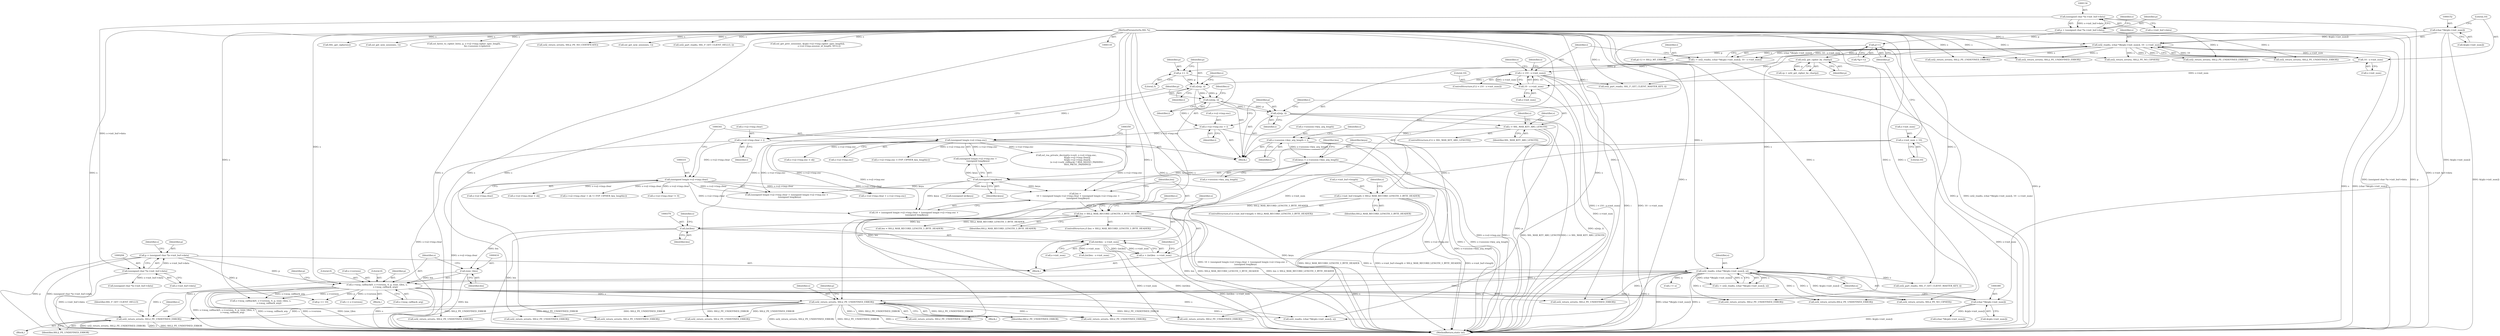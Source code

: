 digraph "0_openssl_86f8fb0e344d62454f8daf3e15236b2b59210756_0@pointer" {
"1000867" [label="(Call,ssl2_return_error(s, SSL2_PE_UNDEFINED_ERROR))"];
"1000402" [label="(Call,s->msg_callback(0, s->version, 0, p, (size_t)len, s,\n                        s->msg_callback_arg))"];
"1000291" [label="(Call,p = (unsigned char *)s->init_buf->data)"];
"1000293" [label="(Call,(unsigned char *)s->init_buf->data)"];
"1000133" [label="(Call,(unsigned char *)s->init_buf->data)"];
"1000409" [label="(Call,(size_t)len)"];
"1000369" [label="(Call,(int)len)"];
"1000353" [label="(Call,len > SSL2_MAX_RECORD_LENGTH_3_BYTE_HEADER)"];
"1000325" [label="(Call,len =\n        10 + (unsigned long)s->s2->tmp.clear + (unsigned long)s->s2->tmp.enc +\n        (unsigned long)keya)"];
"1000330" [label="(Call,(unsigned long)s->s2->tmp.clear)"];
"1000241" [label="(Call,s->s2->tmp.clear = i)"];
"1000238" [label="(Call,n2s(p, i))"];
"1000235" [label="(Call,p += 3)"];
"1000212" [label="(Call,ssl2_get_cipher_by_char(p))"];
"1000185" [label="(Call,p++)"];
"1000131" [label="(Call,p = (unsigned char *)s->init_buf->data)"];
"1000165" [label="(Call,i < (10 - s->init_num))"];
"1000147" [label="(Call,i = ssl2_read(s, (char *)&(p[s->init_num]), 10 - s->init_num))"];
"1000149" [label="(Call,ssl2_read(s, (char *)&(p[s->init_num]), 10 - s->init_num))"];
"1000119" [label="(MethodParameterIn,SSL *s)"];
"1000151" [label="(Call,(char *)&(p[s->init_num]))"];
"1000159" [label="(Call,10 - s->init_num)"];
"1000167" [label="(Call,10 - s->init_num)"];
"1000340" [label="(Call,(unsigned long)s->s2->tmp.enc)"];
"1000253" [label="(Call,s->s2->tmp.enc = i)"];
"1000250" [label="(Call,n2s(p, i))"];
"1000349" [label="(Call,(unsigned long)keya)"];
"1000318" [label="(Call,keya = s->session->key_arg_length)"];
"1000279" [label="(Call,s->session->key_arg_length = i)"];
"1000266" [label="(Call,i > SSL_MAX_KEY_ARG_LENGTH)"];
"1000262" [label="(Call,n2s(p, i))"];
"1000301" [label="(Call,s->init_buf->length < SSL2_MAX_RECORD_LENGTH_3_BYTE_HEADER)"];
"1000377" [label="(Call,ssl2_read(s, (char *)&(p[s->init_num]), n))"];
"1000379" [label="(Call,(char *)&(p[s->init_num]))"];
"1000366" [label="(Call,n = (int)len - s->init_num)"];
"1000368" [label="(Call,(int)len - s->init_num)"];
"1000177" [label="(Call,s->init_num = 10)"];
"1000720" [label="(Call,ssl2_return_error(s, SSL2_PE_UNDEFINED_ERROR))"];
"1000292" [label="(Identifier,p)"];
"1000242" [label="(Call,s->s2->tmp.clear)"];
"1000326" [label="(Identifier,len)"];
"1000349" [label="(Call,(unsigned long)keya)"];
"1000151" [label="(Call,(char *)&(p[s->init_num]))"];
"1000186" [label="(Identifier,p)"];
"1000866" [label="(Block,)"];
"1000257" [label="(Identifier,s)"];
"1000212" [label="(Call,ssl2_get_cipher_by_char(p))"];
"1000270" [label="(Call,ssl2_return_error(s, SSL2_PE_UNDEFINED_ERROR))"];
"1000373" [label="(Identifier,s)"];
"1000381" [label="(Call,&(p[s->init_num]))"];
"1000301" [label="(Call,s->init_buf->length < SSL2_MAX_RECORD_LENGTH_3_BYTE_HEADER)"];
"1000213" [label="(Identifier,p)"];
"1000210" [label="(Call,cp = ssl2_get_cipher_by_char(p))"];
"1000181" [label="(Literal,10)"];
"1000219" [label="(Call,ssl2_return_error(s, SSL2_PE_NO_CIPHER))"];
"1000271" [label="(Identifier,s)"];
"1000404" [label="(Call,s->version)"];
"1000146" [label="(Block,)"];
"1000178" [label="(Call,s->init_num)"];
"1000402" [label="(Call,s->msg_callback(0, s->version, 0, p, (size_t)len, s,\n                        s->msg_callback_arg))"];
"1000240" [label="(Identifier,i)"];
"1000950" [label="(Call,ssl2_return_error(s, SSL2_PE_UNDEFINED_ERROR))"];
"1000265" [label="(ControlStructure,if (i > SSL_MAX_KEY_ARG_LENGTH))"];
"1000304" [label="(Identifier,s)"];
"1000867" [label="(Call,ssl2_return_error(s, SSL2_PE_UNDEFINED_ERROR))"];
"1000587" [label="(Call,ssl_rsa_private_decrypt(s->cert, s->s2->tmp.enc,\n                                &(p[s->s2->tmp.clear]),\n                                &(p[s->s2->tmp.clear]),\n                                (s->s2->ssl2_rollback) ? RSA_SSLV23_PADDING :\n                                RSA_PKCS1_PADDING))"];
"1000241" [label="(Call,s->s2->tmp.clear = i)"];
"1000976" [label="(Call,ssl2_return_error(s, SSL2_PE_UNDEFINED_ERROR))"];
"1000179" [label="(Identifier,s)"];
"1000132" [label="(Identifier,p)"];
"1000887" [label="(Call,ssl2_read(s, (char *)&(p[s->init_num]), n))"];
"1000379" [label="(Call,(char *)&(p[s->init_num]))"];
"1000352" [label="(ControlStructure,if (len > SSL2_MAX_RECORD_LENGTH_3_BYTE_HEADER))"];
"1000236" [label="(Identifier,p)"];
"1000325" [label="(Call,len =\n        10 + (unsigned long)s->s2->tmp.clear + (unsigned long)s->s2->tmp.enc +\n        (unsigned long)keya)"];
"1000755" [label="(Call,i < s->version)"];
"1000319" [label="(Identifier,keya)"];
"1000401" [label="(Block,)"];
"1000738" [label="(Call,ssl2_return_error(s, SSL2_PE_UNDEFINED_ERROR))"];
"1000177" [label="(Call,s->init_num = 10)"];
"1000367" [label="(Identifier,n)"];
"1000143" [label="(Identifier,s)"];
"1000291" [label="(Call,p = (unsigned char *)s->init_buf->data)"];
"1000371" [label="(Identifier,len)"];
"1000167" [label="(Call,10 - s->init_num)"];
"1000252" [label="(Identifier,i)"];
"1000527" [label="(Call,s->s2->tmp.clear + ek != EVP_CIPHER_key_length(c))"];
"1000443" [label="(Call,(unsigned int)keya)"];
"1000251" [label="(Identifier,p)"];
"1000340" [label="(Call,(unsigned long)s->s2->tmp.enc)"];
"1000120" [label="(Block,)"];
"1000719" [label="(Block,)"];
"1000161" [label="(Call,s->init_num)"];
"1000164" [label="(ControlStructure,if (i < (10 - s->init_num)))"];
"1000119" [label="(MethodParameterIn,SSL *s)"];
"1001090" [label="(Call,SSL_get_ciphers(s))"];
"1000309" [label="(Call,ssl2_return_error(s, SSL2_PE_UNDEFINED_ERROR))"];
"1000160" [label="(Literal,10)"];
"1000169" [label="(Call,s->init_num)"];
"1001049" [label="(Call,ssl_get_new_session(s, 1))"];
"1000264" [label="(Identifier,i)"];
"1000245" [label="(Identifier,s)"];
"1000375" [label="(Call,i = ssl2_read(s, (char *)&(p[s->init_num]), n))"];
"1000168" [label="(Literal,10)"];
"1000407" [label="(Literal,0)"];
"1000428" [label="(Call,s->s2->tmp.clear + s->s2->tmp.enc)"];
"1000869" [label="(Identifier,SSL2_PE_UNDEFINED_ERROR)"];
"1000149" [label="(Call,ssl2_read(s, (char *)&(p[s->init_num]), 10 - s->init_num))"];
"1000863" [label="(Call,len > SSL2_MAX_RECORD_LENGTH_3_BYTE_HEADER)"];
"1000263" [label="(Identifier,p)"];
"1000288" [label="(Identifier,s)"];
"1000889" [label="(Call,(char *)&(p[s->init_num]))"];
"1000378" [label="(Identifier,s)"];
"1000310" [label="(Identifier,s)"];
"1000351" [label="(Identifier,keya)"];
"1000318" [label="(Call,keya = s->session->key_arg_length)"];
"1000285" [label="(Identifier,i)"];
"1000279" [label="(Call,s->session->key_arg_length = i)"];
"1000387" [label="(Identifier,n)"];
"1000250" [label="(Call,n2s(p, i))"];
"1000721" [label="(Identifier,s)"];
"1000330" [label="(Call,(unsigned long)s->s2->tmp.clear)"];
"1000540" [label="(Call,ssl2_return_error(s, SSL2_PE_UNDEFINED_ERROR))"];
"1000372" [label="(Call,s->init_num)"];
"1000249" [label="(Identifier,i)"];
"1000553" [label="(Call,s->s2->tmp.enc < ek)"];
"1001067" [label="(Call,ssl_bytes_to_cipher_list(s, p, s->s2->tmp.cipher_spec_length,\n                                      &s->session->ciphers))"];
"1000190" [label="(Call,p[-1] != SSL2_MT_ERROR)"];
"1000148" [label="(Identifier,i)"];
"1000147" [label="(Call,i = ssl2_read(s, (char *)&(p[s->init_num]), 10 - s->init_num))"];
"1000722" [label="(Identifier,SSL2_PE_UNDEFINED_ERROR)"];
"1000354" [label="(Identifier,len)"];
"1000409" [label="(Call,(size_t)len)"];
"1000393" [label="(Call,ssl2_part_read(s, SSL_F_GET_CLIENT_MASTER_KEY, i))"];
"1000320" [label="(Call,s->session->key_arg_length)"];
"1000376" [label="(Identifier,i)"];
"1000153" [label="(Call,&(p[s->init_num]))"];
"1000133" [label="(Call,(unsigned char *)s->init_buf->data)"];
"1000300" [label="(ControlStructure,if (s->init_buf->length < SSL2_MAX_RECORD_LENGTH_3_BYTE_HEADER))"];
"1000131" [label="(Call,p = (unsigned char *)s->init_buf->data)"];
"1001229" [label="(MethodReturn,static int)"];
"1000282" [label="(Identifier,s)"];
"1000329" [label="(Call,(unsigned long)s->s2->tmp.clear + (unsigned long)s->s2->tmp.enc +\n        (unsigned long)keya)"];
"1000253" [label="(Call,s->s2->tmp.enc = i)"];
"1000268" [label="(Identifier,SSL_MAX_KEY_ARG_LENGTH)"];
"1000358" [label="(Identifier,s)"];
"1000368" [label="(Call,(int)len - s->init_num)"];
"1000408" [label="(Identifier,p)"];
"1000516" [label="(Call,s->s2->tmp.clear != 0)"];
"1000174" [label="(Identifier,s)"];
"1000280" [label="(Call,s->session->key_arg_length)"];
"1000417" [label="(Identifier,p)"];
"1000150" [label="(Identifier,s)"];
"1000262" [label="(Call,n2s(p, i))"];
"1000403" [label="(Literal,0)"];
"1001053" [label="(Call,ssl2_return_error(s, SSL2_PE_UNDEFINED_ERROR))"];
"1000912" [label="(Call,s->msg_callback(0, s->version, 0, p, (size_t)len, s,\n                        s->msg_callback_arg))"];
"1001038" [label="(Call,ssl2_return_error(s, SSL2_PE_NO_CERTIFICATE))"];
"1001198" [label="(Call,ssl2_return_error(s, SSL2_PE_UNDEFINED_ERROR))"];
"1000342" [label="(Call,s->s2->tmp.enc)"];
"1000389" [label="(Call,i != n)"];
"1000369" [label="(Call,(int)len)"];
"1000254" [label="(Call,s->s2->tmp.enc)"];
"1000327" [label="(Call,10 + (unsigned long)s->s2->tmp.clear + (unsigned long)s->s2->tmp.enc +\n        (unsigned long)keya)"];
"1000197" [label="(Call,ssl2_return_error(s, SSL2_PE_UNDEFINED_ERROR))"];
"1000166" [label="(Identifier,i)"];
"1000972" [label="(Call,ssl_get_new_session(s, 1))"];
"1000307" [label="(Identifier,SSL2_MAX_RECORD_LENGTH_3_BYTE_HEADER)"];
"1000413" [label="(Call,s->msg_callback_arg)"];
"1000355" [label="(Identifier,SSL2_MAX_RECORD_LENGTH_3_BYTE_HEADER)"];
"1000903" [label="(Call,ssl2_part_read(s, SSL_F_GET_CLIENT_HELLO, i))"];
"1000267" [label="(Identifier,i)"];
"1000411" [label="(Identifier,len)"];
"1000576" [label="(Call,ssl2_return_error(s,SSL2_PE_UNDEFINED_ERROR))"];
"1000416" [label="(Call,p += 10)"];
"1000332" [label="(Call,s->s2->tmp.clear)"];
"1000868" [label="(Identifier,s)"];
"1000727" [label="(Identifier,p)"];
"1000565" [label="(Call,s->s2->tmp.enc < EVP_CIPHER_key_length(c))"];
"1000499" [label="(Call,ssl2_return_error(s, SSL2_PE_NO_CIPHER))"];
"1000295" [label="(Call,s->init_buf->data)"];
"1000165" [label="(Call,i < (10 - s->init_num))"];
"1000871" [label="(Identifier,SSL_F_GET_CLIENT_HELLO)"];
"1000184" [label="(Call,*(p++))"];
"1000353" [label="(Call,len > SSL2_MAX_RECORD_LENGTH_3_BYTE_HEADER)"];
"1000824" [label="(Call,(unsigned char *)s->init_buf->data)"];
"1000135" [label="(Call,s->init_buf->data)"];
"1001023" [label="(Call,ssl2_return_error(s, SSL2_PE_UNDEFINED_ERROR))"];
"1000237" [label="(Literal,3)"];
"1000266" [label="(Call,i > SSL_MAX_KEY_ARG_LENGTH)"];
"1000878" [label="(Call,(int)len - s->init_num)"];
"1000159" [label="(Call,10 - s->init_num)"];
"1000377" [label="(Call,ssl2_read(s, (char *)&(p[s->init_num]), n))"];
"1000293" [label="(Call,(unsigned char *)s->init_buf->data)"];
"1000986" [label="(Call,ssl_get_prev_session(s, &(p[s->s2->tmp.cipher_spec_length]),\n                                 s->s2->tmp.session_id_length, NULL))"];
"1000235" [label="(Call,p += 3)"];
"1000808" [label="(Call,ssl2_return_error(s, SSL2_PE_UNDEFINED_ERROR))"];
"1000528" [label="(Call,s->s2->tmp.clear + ek)"];
"1000238" [label="(Call,n2s(p, i))"];
"1000412" [label="(Identifier,s)"];
"1000261" [label="(Identifier,i)"];
"1000357" [label="(Call,ssl2_return_error(s, SSL2_PE_UNDEFINED_ERROR))"];
"1000173" [label="(Call,ssl2_part_read(s, SSL_F_GET_CLIENT_MASTER_KEY, i))"];
"1000339" [label="(Call,(unsigned long)s->s2->tmp.enc +\n        (unsigned long)keya)"];
"1000459" [label="(Call,ssl2_return_error(s, SSL2_PE_UNDEFINED_ERROR))"];
"1000185" [label="(Call,p++)"];
"1000302" [label="(Call,s->init_buf->length)"];
"1000239" [label="(Identifier,p)"];
"1000366" [label="(Call,n = (int)len - s->init_num)"];
"1000720" [label="(Call,ssl2_return_error(s, SSL2_PE_UNDEFINED_ERROR))"];
"1000867" -> "1000866"  [label="AST: "];
"1000867" -> "1000869"  [label="CFG: "];
"1000868" -> "1000867"  [label="AST: "];
"1000869" -> "1000867"  [label="AST: "];
"1000871" -> "1000867"  [label="CFG: "];
"1000867" -> "1001229"  [label="DDG: ssl2_return_error(s, SSL2_PE_UNDEFINED_ERROR)"];
"1000867" -> "1001229"  [label="DDG: s"];
"1000867" -> "1001229"  [label="DDG: SSL2_PE_UNDEFINED_ERROR"];
"1000402" -> "1000867"  [label="DDG: s"];
"1000720" -> "1000867"  [label="DDG: s"];
"1000720" -> "1000867"  [label="DDG: SSL2_PE_UNDEFINED_ERROR"];
"1000377" -> "1000867"  [label="DDG: s"];
"1000119" -> "1000867"  [label="DDG: s"];
"1000402" -> "1000401"  [label="AST: "];
"1000402" -> "1000413"  [label="CFG: "];
"1000403" -> "1000402"  [label="AST: "];
"1000404" -> "1000402"  [label="AST: "];
"1000407" -> "1000402"  [label="AST: "];
"1000408" -> "1000402"  [label="AST: "];
"1000409" -> "1000402"  [label="AST: "];
"1000412" -> "1000402"  [label="AST: "];
"1000413" -> "1000402"  [label="AST: "];
"1000417" -> "1000402"  [label="CFG: "];
"1000402" -> "1001229"  [label="DDG: (size_t)len"];
"1000402" -> "1001229"  [label="DDG: s"];
"1000402" -> "1001229"  [label="DDG: s->version"];
"1000402" -> "1001229"  [label="DDG: s->msg_callback(0, s->version, 0, p, (size_t)len, s,\n                        s->msg_callback_arg)"];
"1000402" -> "1001229"  [label="DDG: s->msg_callback_arg"];
"1000291" -> "1000402"  [label="DDG: p"];
"1000409" -> "1000402"  [label="DDG: len"];
"1000377" -> "1000402"  [label="DDG: s"];
"1000119" -> "1000402"  [label="DDG: s"];
"1000402" -> "1000416"  [label="DDG: p"];
"1000402" -> "1000459"  [label="DDG: s"];
"1000402" -> "1000499"  [label="DDG: s"];
"1000402" -> "1000540"  [label="DDG: s"];
"1000402" -> "1000576"  [label="DDG: s"];
"1000402" -> "1000720"  [label="DDG: s"];
"1000402" -> "1000755"  [label="DDG: s->version"];
"1000402" -> "1000887"  [label="DDG: s"];
"1000402" -> "1000912"  [label="DDG: s->version"];
"1000402" -> "1000912"  [label="DDG: s->msg_callback_arg"];
"1000291" -> "1000120"  [label="AST: "];
"1000291" -> "1000293"  [label="CFG: "];
"1000292" -> "1000291"  [label="AST: "];
"1000293" -> "1000291"  [label="AST: "];
"1000304" -> "1000291"  [label="CFG: "];
"1000291" -> "1001229"  [label="DDG: p"];
"1000291" -> "1001229"  [label="DDG: (unsigned char *)s->init_buf->data"];
"1000293" -> "1000291"  [label="DDG: s->init_buf->data"];
"1000291" -> "1000416"  [label="DDG: p"];
"1000293" -> "1000295"  [label="CFG: "];
"1000294" -> "1000293"  [label="AST: "];
"1000295" -> "1000293"  [label="AST: "];
"1000293" -> "1001229"  [label="DDG: s->init_buf->data"];
"1000133" -> "1000293"  [label="DDG: s->init_buf->data"];
"1000293" -> "1000824"  [label="DDG: s->init_buf->data"];
"1000133" -> "1000131"  [label="AST: "];
"1000133" -> "1000135"  [label="CFG: "];
"1000134" -> "1000133"  [label="AST: "];
"1000135" -> "1000133"  [label="AST: "];
"1000131" -> "1000133"  [label="CFG: "];
"1000133" -> "1001229"  [label="DDG: s->init_buf->data"];
"1000133" -> "1000131"  [label="DDG: s->init_buf->data"];
"1000409" -> "1000411"  [label="CFG: "];
"1000410" -> "1000409"  [label="AST: "];
"1000411" -> "1000409"  [label="AST: "];
"1000412" -> "1000409"  [label="CFG: "];
"1000409" -> "1001229"  [label="DDG: len"];
"1000369" -> "1000409"  [label="DDG: len"];
"1000369" -> "1000368"  [label="AST: "];
"1000369" -> "1000371"  [label="CFG: "];
"1000370" -> "1000369"  [label="AST: "];
"1000371" -> "1000369"  [label="AST: "];
"1000373" -> "1000369"  [label="CFG: "];
"1000369" -> "1001229"  [label="DDG: len"];
"1000369" -> "1000368"  [label="DDG: len"];
"1000353" -> "1000369"  [label="DDG: len"];
"1000353" -> "1000352"  [label="AST: "];
"1000353" -> "1000355"  [label="CFG: "];
"1000354" -> "1000353"  [label="AST: "];
"1000355" -> "1000353"  [label="AST: "];
"1000358" -> "1000353"  [label="CFG: "];
"1000367" -> "1000353"  [label="CFG: "];
"1000353" -> "1001229"  [label="DDG: len > SSL2_MAX_RECORD_LENGTH_3_BYTE_HEADER"];
"1000353" -> "1001229"  [label="DDG: len"];
"1000353" -> "1001229"  [label="DDG: SSL2_MAX_RECORD_LENGTH_3_BYTE_HEADER"];
"1000325" -> "1000353"  [label="DDG: len"];
"1000301" -> "1000353"  [label="DDG: SSL2_MAX_RECORD_LENGTH_3_BYTE_HEADER"];
"1000353" -> "1000863"  [label="DDG: SSL2_MAX_RECORD_LENGTH_3_BYTE_HEADER"];
"1000325" -> "1000120"  [label="AST: "];
"1000325" -> "1000327"  [label="CFG: "];
"1000326" -> "1000325"  [label="AST: "];
"1000327" -> "1000325"  [label="AST: "];
"1000354" -> "1000325"  [label="CFG: "];
"1000325" -> "1001229"  [label="DDG: 10 + (unsigned long)s->s2->tmp.clear + (unsigned long)s->s2->tmp.enc +\n        (unsigned long)keya"];
"1000330" -> "1000325"  [label="DDG: s->s2->tmp.clear"];
"1000340" -> "1000325"  [label="DDG: s->s2->tmp.enc"];
"1000349" -> "1000325"  [label="DDG: keya"];
"1000330" -> "1000329"  [label="AST: "];
"1000330" -> "1000332"  [label="CFG: "];
"1000331" -> "1000330"  [label="AST: "];
"1000332" -> "1000330"  [label="AST: "];
"1000341" -> "1000330"  [label="CFG: "];
"1000330" -> "1001229"  [label="DDG: s->s2->tmp.clear"];
"1000330" -> "1000327"  [label="DDG: s->s2->tmp.clear"];
"1000330" -> "1000329"  [label="DDG: s->s2->tmp.clear"];
"1000241" -> "1000330"  [label="DDG: s->s2->tmp.clear"];
"1000330" -> "1000428"  [label="DDG: s->s2->tmp.clear"];
"1000330" -> "1000516"  [label="DDG: s->s2->tmp.clear"];
"1000330" -> "1000527"  [label="DDG: s->s2->tmp.clear"];
"1000330" -> "1000528"  [label="DDG: s->s2->tmp.clear"];
"1000241" -> "1000146"  [label="AST: "];
"1000241" -> "1000249"  [label="CFG: "];
"1000242" -> "1000241"  [label="AST: "];
"1000249" -> "1000241"  [label="AST: "];
"1000251" -> "1000241"  [label="CFG: "];
"1000241" -> "1001229"  [label="DDG: s->s2->tmp.clear"];
"1000238" -> "1000241"  [label="DDG: i"];
"1000238" -> "1000146"  [label="AST: "];
"1000238" -> "1000240"  [label="CFG: "];
"1000239" -> "1000238"  [label="AST: "];
"1000240" -> "1000238"  [label="AST: "];
"1000245" -> "1000238"  [label="CFG: "];
"1000235" -> "1000238"  [label="DDG: p"];
"1000165" -> "1000238"  [label="DDG: i"];
"1000238" -> "1000250"  [label="DDG: p"];
"1000238" -> "1000250"  [label="DDG: i"];
"1000235" -> "1000146"  [label="AST: "];
"1000235" -> "1000237"  [label="CFG: "];
"1000236" -> "1000235"  [label="AST: "];
"1000237" -> "1000235"  [label="AST: "];
"1000239" -> "1000235"  [label="CFG: "];
"1000212" -> "1000235"  [label="DDG: p"];
"1000212" -> "1000210"  [label="AST: "];
"1000212" -> "1000213"  [label="CFG: "];
"1000213" -> "1000212"  [label="AST: "];
"1000210" -> "1000212"  [label="CFG: "];
"1000212" -> "1001229"  [label="DDG: p"];
"1000212" -> "1000210"  [label="DDG: p"];
"1000185" -> "1000212"  [label="DDG: p"];
"1000185" -> "1000184"  [label="AST: "];
"1000185" -> "1000186"  [label="CFG: "];
"1000186" -> "1000185"  [label="AST: "];
"1000184" -> "1000185"  [label="CFG: "];
"1000185" -> "1001229"  [label="DDG: p"];
"1000131" -> "1000185"  [label="DDG: p"];
"1000185" -> "1000190"  [label="DDG: p"];
"1000131" -> "1000120"  [label="AST: "];
"1000132" -> "1000131"  [label="AST: "];
"1000143" -> "1000131"  [label="CFG: "];
"1000131" -> "1001229"  [label="DDG: p"];
"1000131" -> "1001229"  [label="DDG: (unsigned char *)s->init_buf->data"];
"1000165" -> "1000164"  [label="AST: "];
"1000165" -> "1000167"  [label="CFG: "];
"1000166" -> "1000165"  [label="AST: "];
"1000167" -> "1000165"  [label="AST: "];
"1000174" -> "1000165"  [label="CFG: "];
"1000179" -> "1000165"  [label="CFG: "];
"1000165" -> "1001229"  [label="DDG: i"];
"1000165" -> "1001229"  [label="DDG: 10 - s->init_num"];
"1000165" -> "1001229"  [label="DDG: i < (10 - s->init_num)"];
"1000147" -> "1000165"  [label="DDG: i"];
"1000167" -> "1000165"  [label="DDG: 10"];
"1000167" -> "1000165"  [label="DDG: s->init_num"];
"1000165" -> "1000173"  [label="DDG: i"];
"1000147" -> "1000146"  [label="AST: "];
"1000147" -> "1000149"  [label="CFG: "];
"1000148" -> "1000147"  [label="AST: "];
"1000149" -> "1000147"  [label="AST: "];
"1000166" -> "1000147"  [label="CFG: "];
"1000147" -> "1001229"  [label="DDG: ssl2_read(s, (char *)&(p[s->init_num]), 10 - s->init_num)"];
"1000149" -> "1000147"  [label="DDG: s"];
"1000149" -> "1000147"  [label="DDG: (char *)&(p[s->init_num])"];
"1000149" -> "1000147"  [label="DDG: 10 - s->init_num"];
"1000149" -> "1000159"  [label="CFG: "];
"1000150" -> "1000149"  [label="AST: "];
"1000151" -> "1000149"  [label="AST: "];
"1000159" -> "1000149"  [label="AST: "];
"1000149" -> "1001229"  [label="DDG: (char *)&(p[s->init_num])"];
"1000149" -> "1001229"  [label="DDG: s"];
"1000119" -> "1000149"  [label="DDG: s"];
"1000151" -> "1000149"  [label="DDG: &(p[s->init_num])"];
"1000159" -> "1000149"  [label="DDG: 10"];
"1000159" -> "1000149"  [label="DDG: s->init_num"];
"1000149" -> "1000173"  [label="DDG: s"];
"1000149" -> "1000197"  [label="DDG: s"];
"1000149" -> "1000219"  [label="DDG: s"];
"1000149" -> "1000270"  [label="DDG: s"];
"1000149" -> "1000309"  [label="DDG: s"];
"1000149" -> "1000357"  [label="DDG: s"];
"1000149" -> "1000377"  [label="DDG: s"];
"1000119" -> "1000118"  [label="AST: "];
"1000119" -> "1001229"  [label="DDG: s"];
"1000119" -> "1000173"  [label="DDG: s"];
"1000119" -> "1000197"  [label="DDG: s"];
"1000119" -> "1000219"  [label="DDG: s"];
"1000119" -> "1000270"  [label="DDG: s"];
"1000119" -> "1000309"  [label="DDG: s"];
"1000119" -> "1000357"  [label="DDG: s"];
"1000119" -> "1000377"  [label="DDG: s"];
"1000119" -> "1000393"  [label="DDG: s"];
"1000119" -> "1000459"  [label="DDG: s"];
"1000119" -> "1000499"  [label="DDG: s"];
"1000119" -> "1000540"  [label="DDG: s"];
"1000119" -> "1000576"  [label="DDG: s"];
"1000119" -> "1000720"  [label="DDG: s"];
"1000119" -> "1000738"  [label="DDG: s"];
"1000119" -> "1000808"  [label="DDG: s"];
"1000119" -> "1000887"  [label="DDG: s"];
"1000119" -> "1000903"  [label="DDG: s"];
"1000119" -> "1000912"  [label="DDG: s"];
"1000119" -> "1000950"  [label="DDG: s"];
"1000119" -> "1000972"  [label="DDG: s"];
"1000119" -> "1000976"  [label="DDG: s"];
"1000119" -> "1000986"  [label="DDG: s"];
"1000119" -> "1001023"  [label="DDG: s"];
"1000119" -> "1001038"  [label="DDG: s"];
"1000119" -> "1001049"  [label="DDG: s"];
"1000119" -> "1001053"  [label="DDG: s"];
"1000119" -> "1001067"  [label="DDG: s"];
"1000119" -> "1001090"  [label="DDG: s"];
"1000119" -> "1001198"  [label="DDG: s"];
"1000151" -> "1000153"  [label="CFG: "];
"1000152" -> "1000151"  [label="AST: "];
"1000153" -> "1000151"  [label="AST: "];
"1000160" -> "1000151"  [label="CFG: "];
"1000151" -> "1001229"  [label="DDG: &(p[s->init_num])"];
"1000151" -> "1000379"  [label="DDG: &(p[s->init_num])"];
"1000159" -> "1000161"  [label="CFG: "];
"1000160" -> "1000159"  [label="AST: "];
"1000161" -> "1000159"  [label="AST: "];
"1000159" -> "1000167"  [label="DDG: s->init_num"];
"1000167" -> "1000169"  [label="CFG: "];
"1000168" -> "1000167"  [label="AST: "];
"1000169" -> "1000167"  [label="AST: "];
"1000167" -> "1001229"  [label="DDG: s->init_num"];
"1000340" -> "1000339"  [label="AST: "];
"1000340" -> "1000342"  [label="CFG: "];
"1000341" -> "1000340"  [label="AST: "];
"1000342" -> "1000340"  [label="AST: "];
"1000350" -> "1000340"  [label="CFG: "];
"1000340" -> "1001229"  [label="DDG: s->s2->tmp.enc"];
"1000340" -> "1000327"  [label="DDG: s->s2->tmp.enc"];
"1000340" -> "1000329"  [label="DDG: s->s2->tmp.enc"];
"1000340" -> "1000339"  [label="DDG: s->s2->tmp.enc"];
"1000253" -> "1000340"  [label="DDG: s->s2->tmp.enc"];
"1000340" -> "1000428"  [label="DDG: s->s2->tmp.enc"];
"1000340" -> "1000553"  [label="DDG: s->s2->tmp.enc"];
"1000340" -> "1000565"  [label="DDG: s->s2->tmp.enc"];
"1000340" -> "1000587"  [label="DDG: s->s2->tmp.enc"];
"1000253" -> "1000146"  [label="AST: "];
"1000253" -> "1000261"  [label="CFG: "];
"1000254" -> "1000253"  [label="AST: "];
"1000261" -> "1000253"  [label="AST: "];
"1000263" -> "1000253"  [label="CFG: "];
"1000253" -> "1001229"  [label="DDG: s->s2->tmp.enc"];
"1000250" -> "1000253"  [label="DDG: i"];
"1000250" -> "1000146"  [label="AST: "];
"1000250" -> "1000252"  [label="CFG: "];
"1000251" -> "1000250"  [label="AST: "];
"1000252" -> "1000250"  [label="AST: "];
"1000257" -> "1000250"  [label="CFG: "];
"1000250" -> "1000262"  [label="DDG: p"];
"1000250" -> "1000262"  [label="DDG: i"];
"1000349" -> "1000339"  [label="AST: "];
"1000349" -> "1000351"  [label="CFG: "];
"1000350" -> "1000349"  [label="AST: "];
"1000351" -> "1000349"  [label="AST: "];
"1000339" -> "1000349"  [label="CFG: "];
"1000349" -> "1001229"  [label="DDG: keya"];
"1000349" -> "1000327"  [label="DDG: keya"];
"1000349" -> "1000329"  [label="DDG: keya"];
"1000349" -> "1000339"  [label="DDG: keya"];
"1000318" -> "1000349"  [label="DDG: keya"];
"1000349" -> "1000443"  [label="DDG: keya"];
"1000318" -> "1000120"  [label="AST: "];
"1000318" -> "1000320"  [label="CFG: "];
"1000319" -> "1000318"  [label="AST: "];
"1000320" -> "1000318"  [label="AST: "];
"1000326" -> "1000318"  [label="CFG: "];
"1000318" -> "1001229"  [label="DDG: s->session->key_arg_length"];
"1000279" -> "1000318"  [label="DDG: s->session->key_arg_length"];
"1000279" -> "1000146"  [label="AST: "];
"1000279" -> "1000285"  [label="CFG: "];
"1000280" -> "1000279"  [label="AST: "];
"1000285" -> "1000279"  [label="AST: "];
"1000288" -> "1000279"  [label="CFG: "];
"1000279" -> "1001229"  [label="DDG: i"];
"1000279" -> "1001229"  [label="DDG: s->session->key_arg_length"];
"1000266" -> "1000279"  [label="DDG: i"];
"1000266" -> "1000265"  [label="AST: "];
"1000266" -> "1000268"  [label="CFG: "];
"1000267" -> "1000266"  [label="AST: "];
"1000268" -> "1000266"  [label="AST: "];
"1000271" -> "1000266"  [label="CFG: "];
"1000282" -> "1000266"  [label="CFG: "];
"1000266" -> "1001229"  [label="DDG: i"];
"1000266" -> "1001229"  [label="DDG: SSL_MAX_KEY_ARG_LENGTH"];
"1000266" -> "1001229"  [label="DDG: i > SSL_MAX_KEY_ARG_LENGTH"];
"1000262" -> "1000266"  [label="DDG: i"];
"1000262" -> "1000146"  [label="AST: "];
"1000262" -> "1000264"  [label="CFG: "];
"1000263" -> "1000262"  [label="AST: "];
"1000264" -> "1000262"  [label="AST: "];
"1000267" -> "1000262"  [label="CFG: "];
"1000262" -> "1001229"  [label="DDG: p"];
"1000262" -> "1001229"  [label="DDG: n2s(p, i)"];
"1000301" -> "1000300"  [label="AST: "];
"1000301" -> "1000307"  [label="CFG: "];
"1000302" -> "1000301"  [label="AST: "];
"1000307" -> "1000301"  [label="AST: "];
"1000310" -> "1000301"  [label="CFG: "];
"1000319" -> "1000301"  [label="CFG: "];
"1000301" -> "1001229"  [label="DDG: SSL2_MAX_RECORD_LENGTH_3_BYTE_HEADER"];
"1000301" -> "1001229"  [label="DDG: s->init_buf->length < SSL2_MAX_RECORD_LENGTH_3_BYTE_HEADER"];
"1000301" -> "1001229"  [label="DDG: s->init_buf->length"];
"1000377" -> "1000375"  [label="AST: "];
"1000377" -> "1000387"  [label="CFG: "];
"1000378" -> "1000377"  [label="AST: "];
"1000379" -> "1000377"  [label="AST: "];
"1000387" -> "1000377"  [label="AST: "];
"1000375" -> "1000377"  [label="CFG: "];
"1000377" -> "1001229"  [label="DDG: (char *)&(p[s->init_num])"];
"1000377" -> "1001229"  [label="DDG: s"];
"1000377" -> "1000375"  [label="DDG: s"];
"1000377" -> "1000375"  [label="DDG: (char *)&(p[s->init_num])"];
"1000377" -> "1000375"  [label="DDG: n"];
"1000379" -> "1000377"  [label="DDG: &(p[s->init_num])"];
"1000366" -> "1000377"  [label="DDG: n"];
"1000377" -> "1000389"  [label="DDG: n"];
"1000377" -> "1000393"  [label="DDG: s"];
"1000377" -> "1000459"  [label="DDG: s"];
"1000377" -> "1000499"  [label="DDG: s"];
"1000377" -> "1000540"  [label="DDG: s"];
"1000377" -> "1000576"  [label="DDG: s"];
"1000377" -> "1000720"  [label="DDG: s"];
"1000377" -> "1000887"  [label="DDG: s"];
"1000379" -> "1000381"  [label="CFG: "];
"1000380" -> "1000379"  [label="AST: "];
"1000381" -> "1000379"  [label="AST: "];
"1000387" -> "1000379"  [label="CFG: "];
"1000379" -> "1001229"  [label="DDG: &(p[s->init_num])"];
"1000379" -> "1000889"  [label="DDG: &(p[s->init_num])"];
"1000366" -> "1000120"  [label="AST: "];
"1000366" -> "1000368"  [label="CFG: "];
"1000367" -> "1000366"  [label="AST: "];
"1000368" -> "1000366"  [label="AST: "];
"1000376" -> "1000366"  [label="CFG: "];
"1000366" -> "1001229"  [label="DDG: (int)len - s->init_num"];
"1000368" -> "1000366"  [label="DDG: (int)len"];
"1000368" -> "1000366"  [label="DDG: s->init_num"];
"1000368" -> "1000372"  [label="CFG: "];
"1000372" -> "1000368"  [label="AST: "];
"1000368" -> "1001229"  [label="DDG: (int)len"];
"1000368" -> "1001229"  [label="DDG: s->init_num"];
"1000177" -> "1000368"  [label="DDG: s->init_num"];
"1000368" -> "1000878"  [label="DDG: s->init_num"];
"1000177" -> "1000146"  [label="AST: "];
"1000177" -> "1000181"  [label="CFG: "];
"1000178" -> "1000177"  [label="AST: "];
"1000181" -> "1000177"  [label="AST: "];
"1000186" -> "1000177"  [label="CFG: "];
"1000177" -> "1001229"  [label="DDG: s->init_num"];
"1000720" -> "1000719"  [label="AST: "];
"1000720" -> "1000722"  [label="CFG: "];
"1000721" -> "1000720"  [label="AST: "];
"1000722" -> "1000720"  [label="AST: "];
"1000727" -> "1000720"  [label="CFG: "];
"1000720" -> "1001229"  [label="DDG: s"];
"1000720" -> "1001229"  [label="DDG: ssl2_return_error(s, SSL2_PE_UNDEFINED_ERROR)"];
"1000720" -> "1001229"  [label="DDG: SSL2_PE_UNDEFINED_ERROR"];
"1000720" -> "1000738"  [label="DDG: s"];
"1000720" -> "1000738"  [label="DDG: SSL2_PE_UNDEFINED_ERROR"];
"1000720" -> "1000808"  [label="DDG: s"];
"1000720" -> "1000808"  [label="DDG: SSL2_PE_UNDEFINED_ERROR"];
"1000720" -> "1000887"  [label="DDG: s"];
"1000720" -> "1000950"  [label="DDG: SSL2_PE_UNDEFINED_ERROR"];
"1000720" -> "1000976"  [label="DDG: SSL2_PE_UNDEFINED_ERROR"];
"1000720" -> "1001023"  [label="DDG: SSL2_PE_UNDEFINED_ERROR"];
"1000720" -> "1001053"  [label="DDG: SSL2_PE_UNDEFINED_ERROR"];
"1000720" -> "1001198"  [label="DDG: SSL2_PE_UNDEFINED_ERROR"];
}
